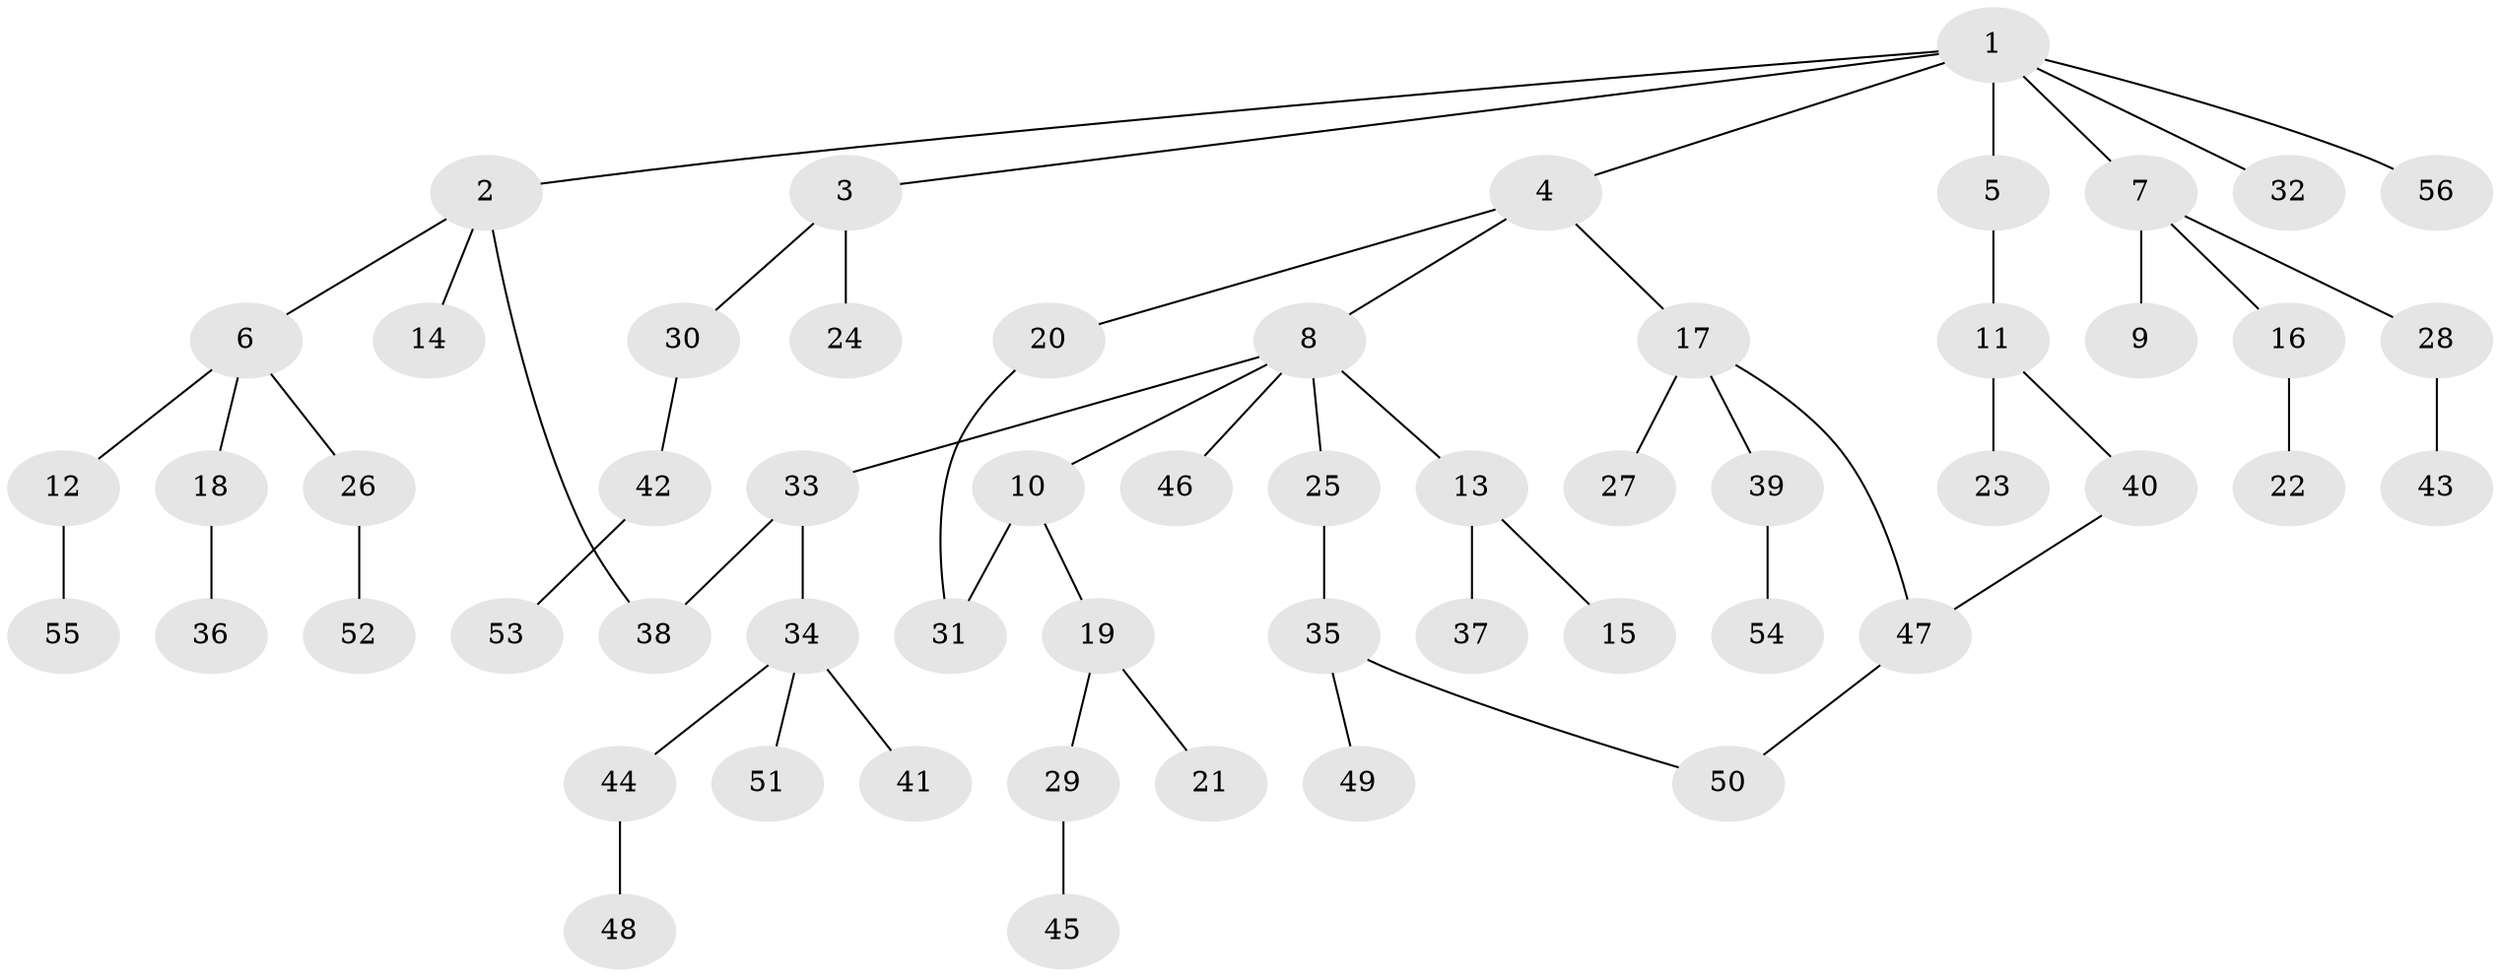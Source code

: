 // coarse degree distribution, {6: 0.029411764705882353, 3: 0.23529411764705882, 2: 0.2647058823529412, 4: 0.058823529411764705, 5: 0.029411764705882353, 1: 0.38235294117647056}
// Generated by graph-tools (version 1.1) at 2025/48/03/04/25 22:48:45]
// undirected, 56 vertices, 59 edges
graph export_dot {
  node [color=gray90,style=filled];
  1;
  2;
  3;
  4;
  5;
  6;
  7;
  8;
  9;
  10;
  11;
  12;
  13;
  14;
  15;
  16;
  17;
  18;
  19;
  20;
  21;
  22;
  23;
  24;
  25;
  26;
  27;
  28;
  29;
  30;
  31;
  32;
  33;
  34;
  35;
  36;
  37;
  38;
  39;
  40;
  41;
  42;
  43;
  44;
  45;
  46;
  47;
  48;
  49;
  50;
  51;
  52;
  53;
  54;
  55;
  56;
  1 -- 2;
  1 -- 3;
  1 -- 4;
  1 -- 5;
  1 -- 7;
  1 -- 32;
  1 -- 56;
  2 -- 6;
  2 -- 14;
  2 -- 38;
  3 -- 24;
  3 -- 30;
  4 -- 8;
  4 -- 17;
  4 -- 20;
  5 -- 11;
  6 -- 12;
  6 -- 18;
  6 -- 26;
  7 -- 9;
  7 -- 16;
  7 -- 28;
  8 -- 10;
  8 -- 13;
  8 -- 25;
  8 -- 33;
  8 -- 46;
  10 -- 19;
  10 -- 31;
  11 -- 23;
  11 -- 40;
  12 -- 55;
  13 -- 15;
  13 -- 37;
  16 -- 22;
  17 -- 27;
  17 -- 39;
  17 -- 47;
  18 -- 36;
  19 -- 21;
  19 -- 29;
  20 -- 31;
  25 -- 35;
  26 -- 52;
  28 -- 43;
  29 -- 45;
  30 -- 42;
  33 -- 34;
  33 -- 38;
  34 -- 41;
  34 -- 44;
  34 -- 51;
  35 -- 49;
  35 -- 50;
  39 -- 54;
  40 -- 47;
  42 -- 53;
  44 -- 48;
  47 -- 50;
}
